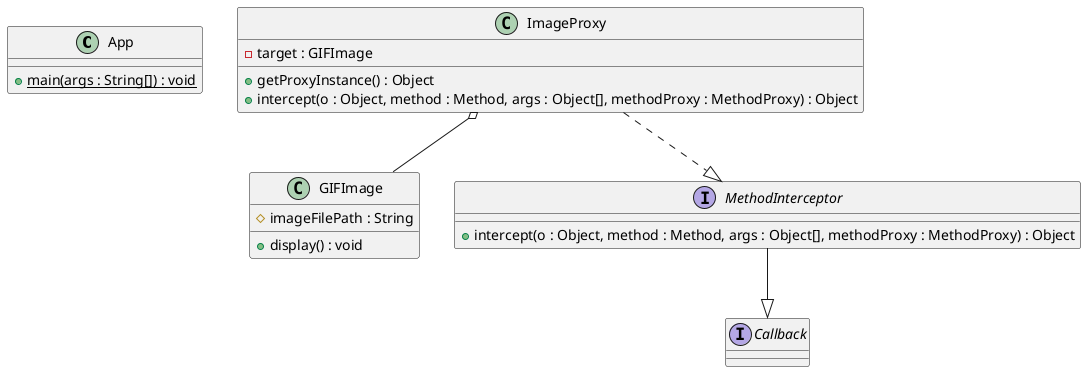 @startuml

class App {
    + main(args : String[]) {static} : void
}

class GIFImage {
    # imageFilePath : String
    + display() : void
}

class ImageProxy {
    - target : GIFImage
    + getProxyInstance() : Object
    + intercept(o : Object, method : Method, args : Object[], methodProxy : MethodProxy) : Object
}

interface MethodInterceptor {
    + intercept(o : Object, method : Method, args : Object[], methodProxy : MethodProxy) : Object
}

interface Callback

ImageProxy ..|> MethodInterceptor
ImageProxy o-- GIFImage
MethodInterceptor --|> Callback

@enduml